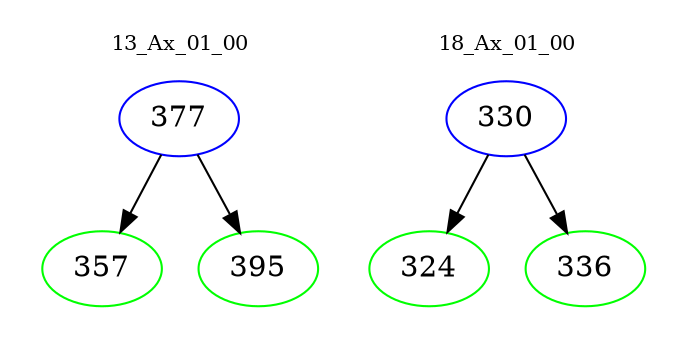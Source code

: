 digraph{
subgraph cluster_0 {
color = white
label = "13_Ax_01_00";
fontsize=10;
T0_377 [label="377", color="blue"]
T0_377 -> T0_357 [color="black"]
T0_357 [label="357", color="green"]
T0_377 -> T0_395 [color="black"]
T0_395 [label="395", color="green"]
}
subgraph cluster_1 {
color = white
label = "18_Ax_01_00";
fontsize=10;
T1_330 [label="330", color="blue"]
T1_330 -> T1_324 [color="black"]
T1_324 [label="324", color="green"]
T1_330 -> T1_336 [color="black"]
T1_336 [label="336", color="green"]
}
}
